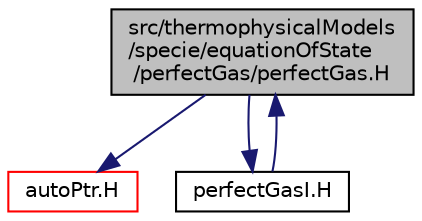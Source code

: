 digraph "src/thermophysicalModels/specie/equationOfState/perfectGas/perfectGas.H"
{
  bgcolor="transparent";
  edge [fontname="Helvetica",fontsize="10",labelfontname="Helvetica",labelfontsize="10"];
  node [fontname="Helvetica",fontsize="10",shape=record];
  Node1 [label="src/thermophysicalModels\l/specie/equationOfState\l/perfectGas/perfectGas.H",height=0.2,width=0.4,color="black", fillcolor="grey75", style="filled", fontcolor="black"];
  Node1 -> Node2 [color="midnightblue",fontsize="10",style="solid",fontname="Helvetica"];
  Node2 [label="autoPtr.H",height=0.2,width=0.4,color="red",URL="$a08637.html"];
  Node1 -> Node3 [color="midnightblue",fontsize="10",style="solid",fontname="Helvetica"];
  Node3 [label="perfectGasI.H",height=0.2,width=0.4,color="black",URL="$a10488.html"];
  Node3 -> Node1 [color="midnightblue",fontsize="10",style="solid",fontname="Helvetica"];
}
